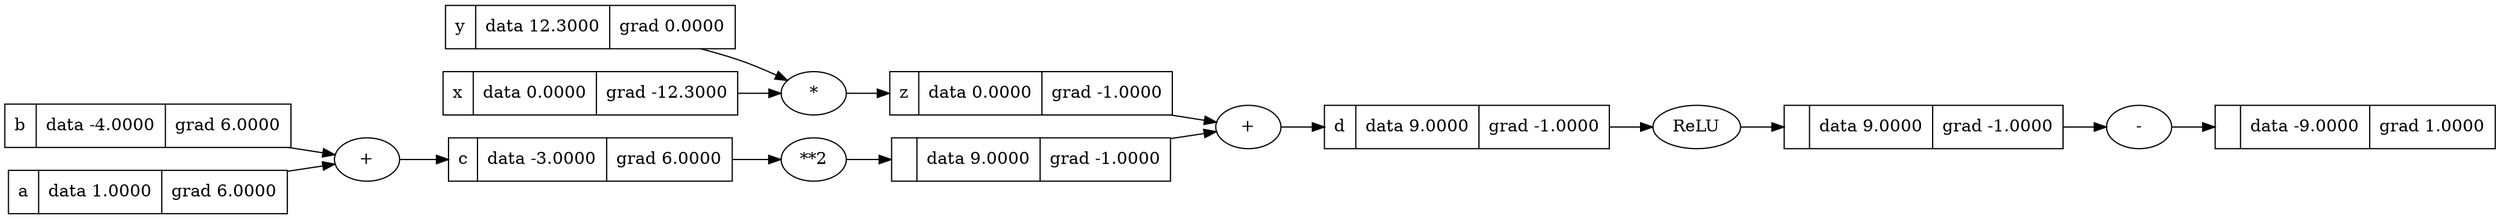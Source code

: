digraph "computation graph" {
	graph [rankdir=LR]
	4375162784 [label="{y | data 12.3000 | grad 0.0000}" shape=record]
	4375160864 [label="{b | data -4.0000 | grad 6.0000}" shape=record]
	4381635680 [label="{d | data 9.0000 | grad -1.0000}" shape=record]
	"4381635680+" [label="+"]
	"4381635680+" -> 4381635680
	4381635248 [label="{c | data -3.0000 | grad 6.0000}" shape=record]
	"4381635248+" [label="+"]
	"4381635248+" -> 4381635248
	4381635824 [label="{ | data 9.0000 | grad -1.0000}" shape=record]
	"4381635824ReLU" [label=ReLU]
	"4381635824ReLU" -> 4381635824
	4375162688 [label="{z | data 0.0000 | grad -1.0000}" shape=record]
	"4375162688*" [label="*"]
	"4375162688*" -> 4375162688
	4381635968 [label="{ | data -9.0000 | grad 1.0000}" shape=record]
	"4381635968-" [label="-"]
	"4381635968-" -> 4381635968
	4381635488 [label="{ | data 9.0000 | grad -1.0000}" shape=record]
	"4381635488**2" [label="**2"]
	"4381635488**2" -> 4381635488
	4375162832 [label="{x | data 0.0000 | grad -12.3000}" shape=record]
	4375161824 [label="{a | data 1.0000 | grad 6.0000}" shape=record]
	4375162688 -> "4381635680+"
	4375162832 -> "4375162688*"
	4381635488 -> "4381635680+"
	4375162784 -> "4375162688*"
	4375160864 -> "4381635248+"
	4381635680 -> "4381635824ReLU"
	4381635824 -> "4381635968-"
	4375161824 -> "4381635248+"
	4381635248 -> "4381635488**2"
}
